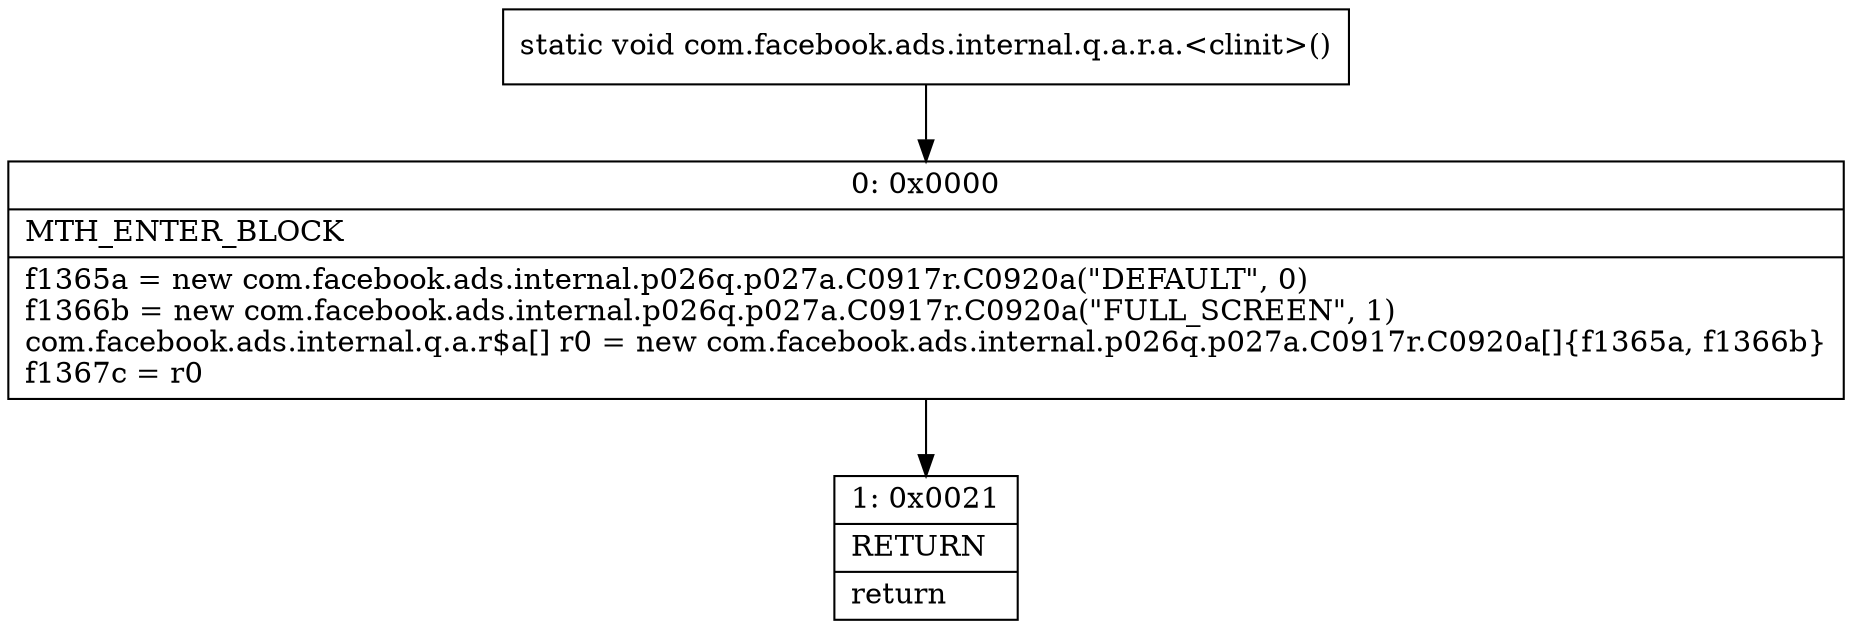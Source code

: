 digraph "CFG forcom.facebook.ads.internal.q.a.r.a.\<clinit\>()V" {
Node_0 [shape=record,label="{0\:\ 0x0000|MTH_ENTER_BLOCK\l|f1365a = new com.facebook.ads.internal.p026q.p027a.C0917r.C0920a(\"DEFAULT\", 0)\lf1366b = new com.facebook.ads.internal.p026q.p027a.C0917r.C0920a(\"FULL_SCREEN\", 1)\lcom.facebook.ads.internal.q.a.r$a[] r0 = new com.facebook.ads.internal.p026q.p027a.C0917r.C0920a[]\{f1365a, f1366b\}\lf1367c = r0\l}"];
Node_1 [shape=record,label="{1\:\ 0x0021|RETURN\l|return\l}"];
MethodNode[shape=record,label="{static void com.facebook.ads.internal.q.a.r.a.\<clinit\>() }"];
MethodNode -> Node_0;
Node_0 -> Node_1;
}


